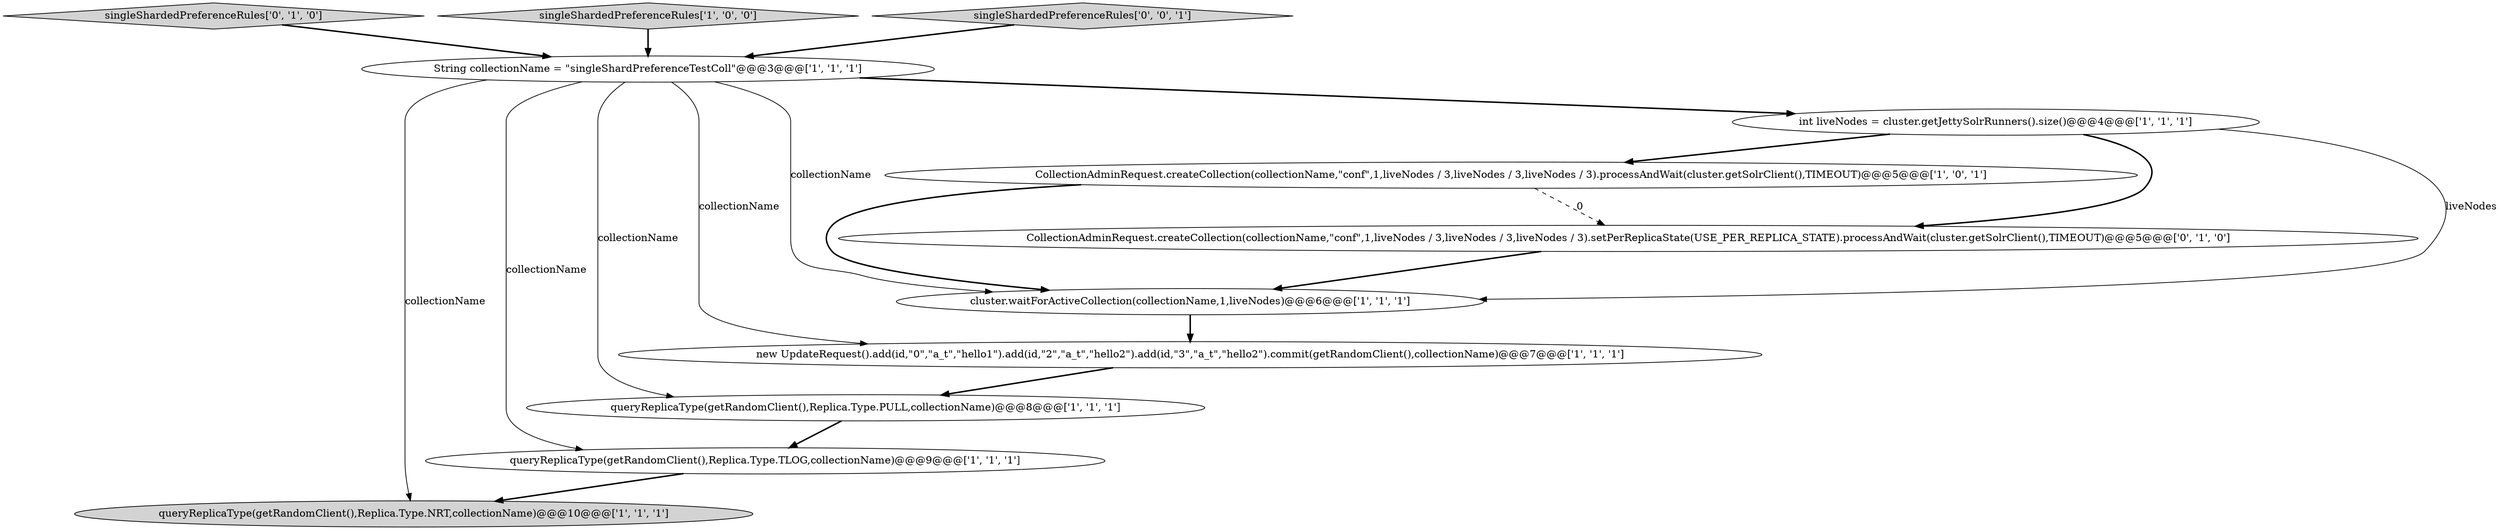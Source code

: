digraph {
1 [style = filled, label = "String collectionName = \"singleShardPreferenceTestColl\"@@@3@@@['1', '1', '1']", fillcolor = white, shape = ellipse image = "AAA0AAABBB1BBB"];
2 [style = filled, label = "cluster.waitForActiveCollection(collectionName,1,liveNodes)@@@6@@@['1', '1', '1']", fillcolor = white, shape = ellipse image = "AAA0AAABBB1BBB"];
9 [style = filled, label = "singleShardedPreferenceRules['0', '1', '0']", fillcolor = lightgray, shape = diamond image = "AAA0AAABBB2BBB"];
5 [style = filled, label = "CollectionAdminRequest.createCollection(collectionName,\"conf\",1,liveNodes / 3,liveNodes / 3,liveNodes / 3).processAndWait(cluster.getSolrClient(),TIMEOUT)@@@5@@@['1', '0', '1']", fillcolor = white, shape = ellipse image = "AAA0AAABBB1BBB"];
10 [style = filled, label = "CollectionAdminRequest.createCollection(collectionName,\"conf\",1,liveNodes / 3,liveNodes / 3,liveNodes / 3).setPerReplicaState(USE_PER_REPLICA_STATE).processAndWait(cluster.getSolrClient(),TIMEOUT)@@@5@@@['0', '1', '0']", fillcolor = white, shape = ellipse image = "AAA1AAABBB2BBB"];
8 [style = filled, label = "singleShardedPreferenceRules['1', '0', '0']", fillcolor = lightgray, shape = diamond image = "AAA0AAABBB1BBB"];
7 [style = filled, label = "int liveNodes = cluster.getJettySolrRunners().size()@@@4@@@['1', '1', '1']", fillcolor = white, shape = ellipse image = "AAA0AAABBB1BBB"];
11 [style = filled, label = "singleShardedPreferenceRules['0', '0', '1']", fillcolor = lightgray, shape = diamond image = "AAA0AAABBB3BBB"];
0 [style = filled, label = "queryReplicaType(getRandomClient(),Replica.Type.PULL,collectionName)@@@8@@@['1', '1', '1']", fillcolor = white, shape = ellipse image = "AAA0AAABBB1BBB"];
6 [style = filled, label = "queryReplicaType(getRandomClient(),Replica.Type.NRT,collectionName)@@@10@@@['1', '1', '1']", fillcolor = lightgray, shape = ellipse image = "AAA0AAABBB1BBB"];
3 [style = filled, label = "new UpdateRequest().add(id,\"0\",\"a_t\",\"hello1\").add(id,\"2\",\"a_t\",\"hello2\").add(id,\"3\",\"a_t\",\"hello2\").commit(getRandomClient(),collectionName)@@@7@@@['1', '1', '1']", fillcolor = white, shape = ellipse image = "AAA0AAABBB1BBB"];
4 [style = filled, label = "queryReplicaType(getRandomClient(),Replica.Type.TLOG,collectionName)@@@9@@@['1', '1', '1']", fillcolor = white, shape = ellipse image = "AAA0AAABBB1BBB"];
7->5 [style = bold, label=""];
5->2 [style = bold, label=""];
1->3 [style = solid, label="collectionName"];
5->10 [style = dashed, label="0"];
4->6 [style = bold, label=""];
1->4 [style = solid, label="collectionName"];
1->6 [style = solid, label="collectionName"];
1->7 [style = bold, label=""];
11->1 [style = bold, label=""];
0->4 [style = bold, label=""];
10->2 [style = bold, label=""];
1->2 [style = solid, label="collectionName"];
1->0 [style = solid, label="collectionName"];
3->0 [style = bold, label=""];
9->1 [style = bold, label=""];
7->2 [style = solid, label="liveNodes"];
7->10 [style = bold, label=""];
2->3 [style = bold, label=""];
8->1 [style = bold, label=""];
}
